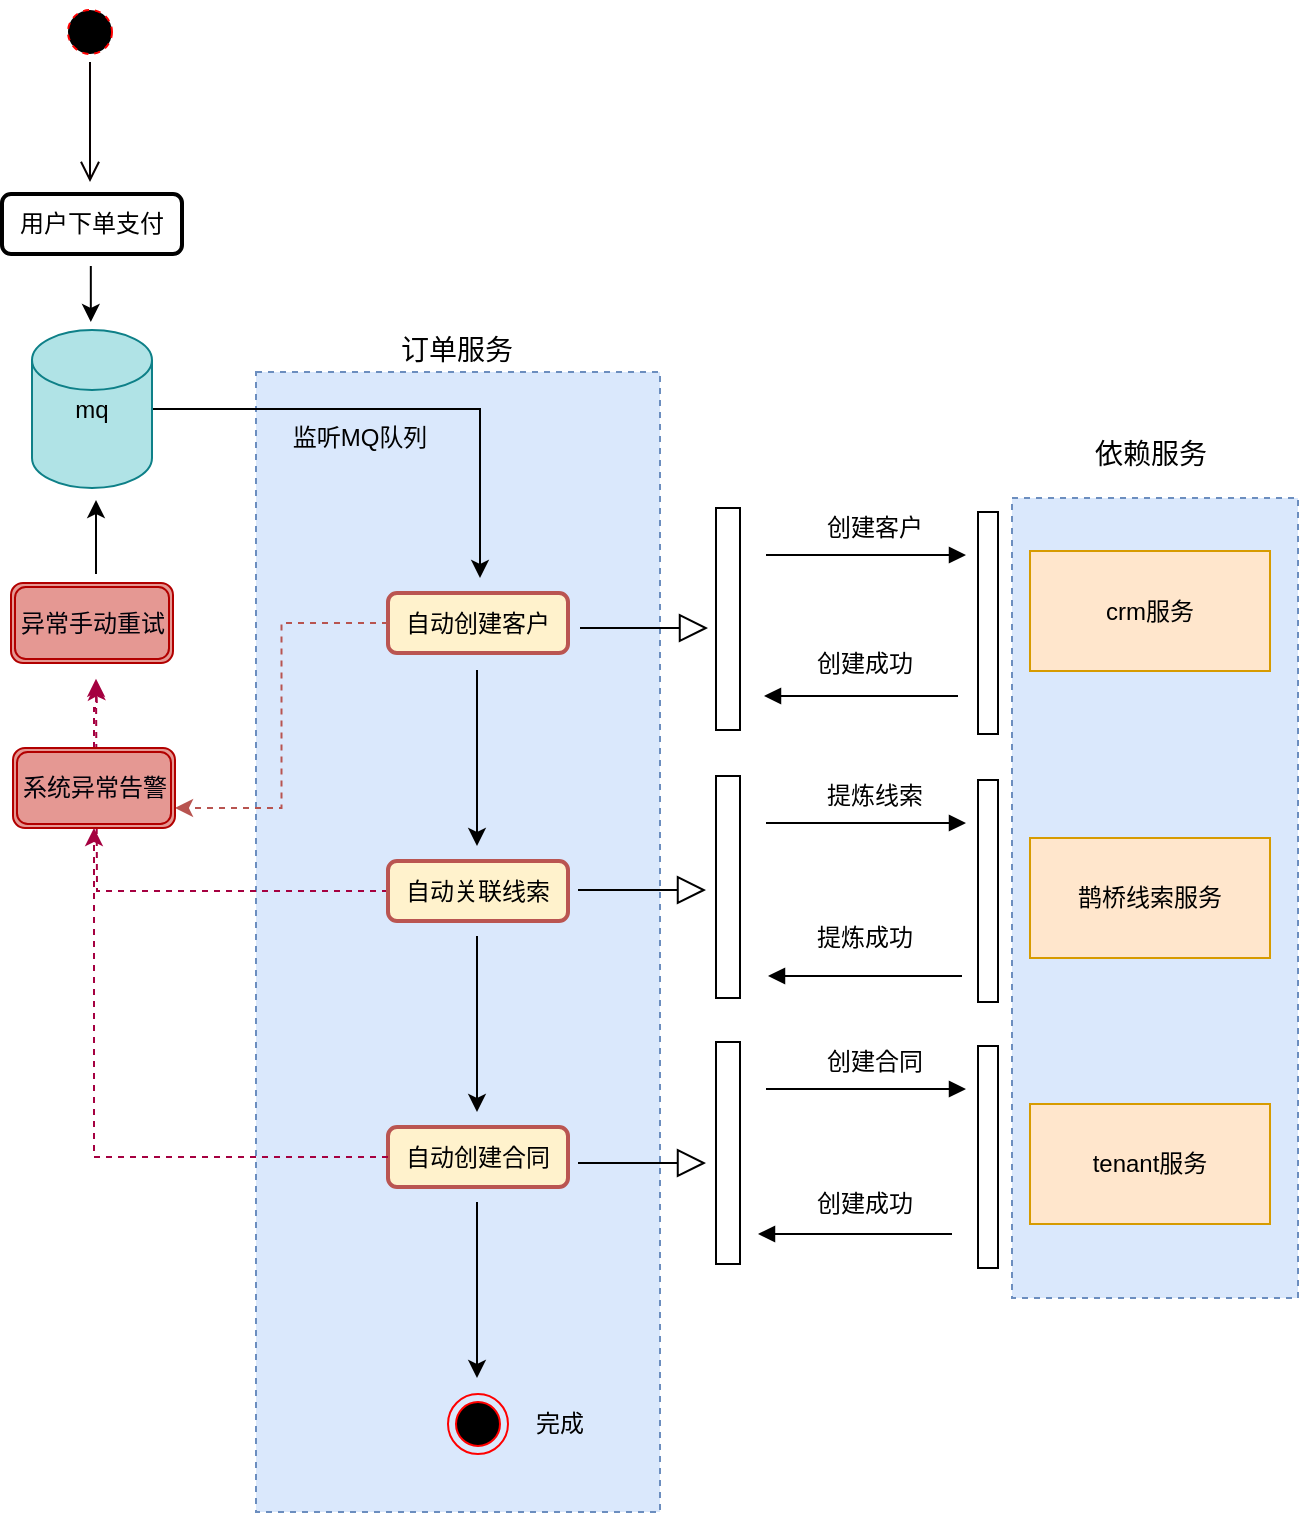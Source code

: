 <mxfile version="13.6.6" type="github">
  <diagram id="7oT5lwHuUuCAwO_ohCAr" name="Page-1">
    <mxGraphModel dx="1422" dy="1194" grid="0" gridSize="10" guides="1" tooltips="1" connect="1" arrows="1" fold="1" page="0" pageScale="1" pageWidth="827" pageHeight="1169" background="#FFFFFF" math="0" shadow="0">
      <root>
        <mxCell id="0" />
        <mxCell id="1" parent="0" />
        <mxCell id="YVtjU-B46bmxan-KiCD_-102" value="" style="rounded=0;whiteSpace=wrap;html=1;shadow=0;glass=0;dashed=1;sketch=0;fillColor=#dae8fc;strokeColor=#6c8ebf;" parent="1" vertex="1">
          <mxGeometry x="664" y="98" width="143" height="400" as="geometry" />
        </mxCell>
        <mxCell id="YVtjU-B46bmxan-KiCD_-9" value="" style="rounded=0;whiteSpace=wrap;html=1;shadow=0;glass=0;dashed=1;sketch=0;fillColor=#dae8fc;strokeColor=#6c8ebf;" parent="1" vertex="1">
          <mxGeometry x="286" y="35" width="202" height="570" as="geometry" />
        </mxCell>
        <mxCell id="FHKA4hlsGY9Cx_DIm3Lq-1" value="用户下单支付" style="rounded=1;whiteSpace=wrap;html=1;strokeWidth=2;" parent="1" vertex="1">
          <mxGeometry x="159" y="-54" width="90" height="30" as="geometry" />
        </mxCell>
        <mxCell id="YVtjU-B46bmxan-KiCD_-2" value="" style="endArrow=classic;html=1;entryX=0.5;entryY=0;entryDx=0;entryDy=0;" parent="1" edge="1">
          <mxGeometry width="50" height="50" relative="1" as="geometry">
            <mxPoint x="203.41" y="-18" as="sourcePoint" />
            <mxPoint x="203.41" y="10" as="targetPoint" />
          </mxGeometry>
        </mxCell>
        <mxCell id="YVtjU-B46bmxan-KiCD_-93" style="edgeStyle=orthogonalEdgeStyle;rounded=0;orthogonalLoop=1;jettySize=auto;html=1;" parent="1" source="YVtjU-B46bmxan-KiCD_-4" edge="1">
          <mxGeometry relative="1" as="geometry">
            <mxPoint x="398" y="138" as="targetPoint" />
            <Array as="points">
              <mxPoint x="398" y="54" />
            </Array>
          </mxGeometry>
        </mxCell>
        <mxCell id="YVtjU-B46bmxan-KiCD_-4" value="mq" style="shape=cylinder2;whiteSpace=wrap;html=1;boundedLbl=1;backgroundOutline=1;size=15;fillColor=#b0e3e6;strokeColor=#0e8088;" parent="1" vertex="1">
          <mxGeometry x="174" y="14" width="60" height="79" as="geometry" />
        </mxCell>
        <mxCell id="YVtjU-B46bmxan-KiCD_-122" style="edgeStyle=orthogonalEdgeStyle;rounded=0;orthogonalLoop=1;jettySize=auto;html=1;dashed=1;fillColor=#f8cecc;strokeColor=#b85450;entryX=1;entryY=0.75;entryDx=0;entryDy=0;" parent="1" source="YVtjU-B46bmxan-KiCD_-5" target="YVtjU-B46bmxan-KiCD_-124" edge="1">
          <mxGeometry relative="1" as="geometry">
            <mxPoint x="252.118" y="160.5" as="targetPoint" />
          </mxGeometry>
        </mxCell>
        <mxCell id="YVtjU-B46bmxan-KiCD_-5" value="自动创建客户" style="rounded=1;whiteSpace=wrap;html=1;fillColor=#fff2cc;strokeWidth=2;strokeColor=#BA5551;" parent="1" vertex="1">
          <mxGeometry x="352" y="145.5" width="90" height="30" as="geometry" />
        </mxCell>
        <mxCell id="YVtjU-B46bmxan-KiCD_-10" value="监听MQ队列" style="text;html=1;strokeColor=none;fillColor=none;align=center;verticalAlign=middle;whiteSpace=wrap;rounded=0;shadow=0;glass=0;dashed=1;sketch=0;" parent="1" vertex="1">
          <mxGeometry x="288" y="58" width="100" height="20" as="geometry" />
        </mxCell>
        <mxCell id="YVtjU-B46bmxan-KiCD_-14" value="" style="html=1;points=[];perimeter=orthogonalPerimeter;rounded=0;shadow=0;glass=0;sketch=0;fillColor=none;" parent="1" vertex="1">
          <mxGeometry x="516" y="103" width="12" height="111" as="geometry" />
        </mxCell>
        <mxCell id="YVtjU-B46bmxan-KiCD_-16" value="" style="html=1;points=[];perimeter=orthogonalPerimeter;rounded=0;shadow=0;glass=0;sketch=0;" parent="1" vertex="1">
          <mxGeometry x="647" y="105" width="10" height="111" as="geometry" />
        </mxCell>
        <mxCell id="YVtjU-B46bmxan-KiCD_-18" value="" style="endArrow=block;endFill=1;endSize=6;html=1;" parent="1" edge="1">
          <mxGeometry width="100" relative="1" as="geometry">
            <mxPoint x="541" y="126.5" as="sourcePoint" />
            <mxPoint x="641" y="126.5" as="targetPoint" />
          </mxGeometry>
        </mxCell>
        <mxCell id="YVtjU-B46bmxan-KiCD_-19" value="创建客户" style="text;html=1;strokeColor=none;fillColor=none;align=center;verticalAlign=middle;whiteSpace=wrap;rounded=0;shadow=0;glass=0;sketch=0;" parent="1" vertex="1">
          <mxGeometry x="570" y="103" width="51" height="20" as="geometry" />
        </mxCell>
        <mxCell id="YVtjU-B46bmxan-KiCD_-20" value="" style="endArrow=block;endFill=1;endSize=6;html=1;" parent="1" edge="1">
          <mxGeometry width="100" relative="1" as="geometry">
            <mxPoint x="637" y="197" as="sourcePoint" />
            <mxPoint x="540" y="197" as="targetPoint" />
          </mxGeometry>
        </mxCell>
        <mxCell id="YVtjU-B46bmxan-KiCD_-21" value="&lt;font style=&quot;font-size: 14px&quot;&gt;订单服务&lt;/font&gt;" style="text;html=1;align=center;verticalAlign=middle;resizable=0;points=[];autosize=1;" parent="1" vertex="1">
          <mxGeometry x="353" y="14" width="66" height="19" as="geometry" />
        </mxCell>
        <mxCell id="YVtjU-B46bmxan-KiCD_-24" value="crm服务" style="rounded=0;whiteSpace=wrap;html=1;shadow=0;glass=0;sketch=0;fillColor=#ffe6cc;strokeColor=#d79b00;" parent="1" vertex="1">
          <mxGeometry x="673" y="124.5" width="120" height="60" as="geometry" />
        </mxCell>
        <mxCell id="YVtjU-B46bmxan-KiCD_-27" value="创建成功" style="text;html=1;strokeColor=none;fillColor=none;align=center;verticalAlign=middle;whiteSpace=wrap;rounded=0;shadow=0;glass=0;sketch=0;" parent="1" vertex="1">
          <mxGeometry x="565" y="171" width="51" height="20" as="geometry" />
        </mxCell>
        <mxCell id="YVtjU-B46bmxan-KiCD_-29" value="&lt;font style=&quot;font-size: 14px&quot;&gt;依赖服务&lt;/font&gt;" style="text;html=1;align=center;verticalAlign=middle;resizable=0;points=[];autosize=1;" parent="1" vertex="1">
          <mxGeometry x="700" y="66" width="66" height="19" as="geometry" />
        </mxCell>
        <mxCell id="YVtjU-B46bmxan-KiCD_-121" style="edgeStyle=orthogonalEdgeStyle;rounded=0;orthogonalLoop=1;jettySize=auto;html=1;dashed=1;fillColor=#d80073;strokeColor=#A50040;" parent="1" source="YVtjU-B46bmxan-KiCD_-52" edge="1">
          <mxGeometry relative="1" as="geometry">
            <mxPoint x="206.0" y="188.353" as="targetPoint" />
          </mxGeometry>
        </mxCell>
        <mxCell id="YVtjU-B46bmxan-KiCD_-52" value="自动关联线索" style="rounded=1;whiteSpace=wrap;html=1;fillColor=#fff2cc;strokeWidth=2;strokeColor=#BA5551;" parent="1" vertex="1">
          <mxGeometry x="352" y="279.5" width="90" height="30" as="geometry" />
        </mxCell>
        <mxCell id="YVtjU-B46bmxan-KiCD_-53" value="" style="html=1;points=[];perimeter=orthogonalPerimeter;rounded=0;shadow=0;glass=0;sketch=0;" parent="1" vertex="1">
          <mxGeometry x="516" y="237" width="12" height="111" as="geometry" />
        </mxCell>
        <mxCell id="YVtjU-B46bmxan-KiCD_-54" value="" style="html=1;points=[];perimeter=orthogonalPerimeter;rounded=0;shadow=0;glass=0;sketch=0;" parent="1" vertex="1">
          <mxGeometry x="647" y="239" width="10" height="111" as="geometry" />
        </mxCell>
        <mxCell id="YVtjU-B46bmxan-KiCD_-55" value="" style="endArrow=block;endFill=1;endSize=6;html=1;" parent="1" edge="1">
          <mxGeometry width="100" relative="1" as="geometry">
            <mxPoint x="541" y="260.5" as="sourcePoint" />
            <mxPoint x="641" y="260.5" as="targetPoint" />
          </mxGeometry>
        </mxCell>
        <mxCell id="YVtjU-B46bmxan-KiCD_-56" value="提炼线索" style="text;html=1;strokeColor=none;fillColor=none;align=center;verticalAlign=middle;whiteSpace=wrap;rounded=0;shadow=0;glass=0;sketch=0;" parent="1" vertex="1">
          <mxGeometry x="570" y="237" width="51" height="20" as="geometry" />
        </mxCell>
        <mxCell id="YVtjU-B46bmxan-KiCD_-59" value="鹊桥线索服务" style="rounded=0;whiteSpace=wrap;html=1;shadow=0;glass=0;sketch=0;fillColor=#ffe6cc;strokeColor=#d79b00;" parent="1" vertex="1">
          <mxGeometry x="673" y="268" width="120" height="60" as="geometry" />
        </mxCell>
        <mxCell id="YVtjU-B46bmxan-KiCD_-60" value="提炼成功" style="text;html=1;strokeColor=none;fillColor=none;align=center;verticalAlign=middle;whiteSpace=wrap;rounded=0;shadow=0;glass=0;sketch=0;" parent="1" vertex="1">
          <mxGeometry x="565" y="308" width="51" height="20" as="geometry" />
        </mxCell>
        <mxCell id="YVtjU-B46bmxan-KiCD_-62" value="" style="endArrow=classic;html=1;" parent="1" edge="1">
          <mxGeometry width="50" height="50" relative="1" as="geometry">
            <mxPoint x="396.5" y="184" as="sourcePoint" />
            <mxPoint x="396.5" y="272" as="targetPoint" />
          </mxGeometry>
        </mxCell>
        <mxCell id="YVtjU-B46bmxan-KiCD_-123" style="edgeStyle=orthogonalEdgeStyle;rounded=0;orthogonalLoop=1;jettySize=auto;html=1;dashed=1;fillColor=#d80073;strokeColor=#A50040;" parent="1" source="YVtjU-B46bmxan-KiCD_-124" edge="1">
          <mxGeometry relative="1" as="geometry">
            <mxPoint x="206.0" y="190.235" as="targetPoint" />
          </mxGeometry>
        </mxCell>
        <mxCell id="YVtjU-B46bmxan-KiCD_-64" value="自动创建合同" style="rounded=1;whiteSpace=wrap;html=1;fillColor=#fff2cc;strokeWidth=2;strokeColor=#BA5551;" parent="1" vertex="1">
          <mxGeometry x="352" y="412.5" width="90" height="30" as="geometry" />
        </mxCell>
        <mxCell id="YVtjU-B46bmxan-KiCD_-65" value="" style="html=1;points=[];perimeter=orthogonalPerimeter;rounded=0;shadow=0;glass=0;sketch=0;" parent="1" vertex="1">
          <mxGeometry x="516" y="370" width="12" height="111" as="geometry" />
        </mxCell>
        <mxCell id="YVtjU-B46bmxan-KiCD_-66" value="" style="html=1;points=[];perimeter=orthogonalPerimeter;rounded=0;shadow=0;glass=0;sketch=0;" parent="1" vertex="1">
          <mxGeometry x="647" y="372" width="10" height="111" as="geometry" />
        </mxCell>
        <mxCell id="YVtjU-B46bmxan-KiCD_-67" value="" style="endArrow=block;endFill=1;endSize=6;html=1;" parent="1" edge="1">
          <mxGeometry width="100" relative="1" as="geometry">
            <mxPoint x="541" y="393.5" as="sourcePoint" />
            <mxPoint x="641" y="393.5" as="targetPoint" />
          </mxGeometry>
        </mxCell>
        <mxCell id="YVtjU-B46bmxan-KiCD_-68" value="创建合同" style="text;html=1;strokeColor=none;fillColor=none;align=center;verticalAlign=middle;whiteSpace=wrap;rounded=0;shadow=0;glass=0;sketch=0;" parent="1" vertex="1">
          <mxGeometry x="570" y="370" width="51" height="20" as="geometry" />
        </mxCell>
        <mxCell id="YVtjU-B46bmxan-KiCD_-70" value="tenant服务" style="rounded=0;whiteSpace=wrap;html=1;shadow=0;glass=0;sketch=0;fillColor=#ffe6cc;strokeColor=#d79b00;" parent="1" vertex="1">
          <mxGeometry x="673" y="401" width="120" height="60" as="geometry" />
        </mxCell>
        <mxCell id="YVtjU-B46bmxan-KiCD_-71" value="创建成功" style="text;html=1;strokeColor=none;fillColor=none;align=center;verticalAlign=middle;whiteSpace=wrap;rounded=0;shadow=0;glass=0;sketch=0;" parent="1" vertex="1">
          <mxGeometry x="565" y="441" width="51" height="20" as="geometry" />
        </mxCell>
        <mxCell id="YVtjU-B46bmxan-KiCD_-85" value="" style="endArrow=classic;html=1;" parent="1" edge="1">
          <mxGeometry width="50" height="50" relative="1" as="geometry">
            <mxPoint x="396.5" y="317" as="sourcePoint" />
            <mxPoint x="396.5" y="405" as="targetPoint" />
          </mxGeometry>
        </mxCell>
        <mxCell id="YVtjU-B46bmxan-KiCD_-86" value="" style="endArrow=classic;html=1;" parent="1" edge="1">
          <mxGeometry width="50" height="50" relative="1" as="geometry">
            <mxPoint x="396.5" y="450" as="sourcePoint" />
            <mxPoint x="396.5" y="538" as="targetPoint" />
          </mxGeometry>
        </mxCell>
        <mxCell id="YVtjU-B46bmxan-KiCD_-87" value="" style="endArrow=block;endFill=1;endSize=6;html=1;" parent="1" edge="1">
          <mxGeometry width="100" relative="1" as="geometry">
            <mxPoint x="639" y="337" as="sourcePoint" />
            <mxPoint x="542" y="337" as="targetPoint" />
          </mxGeometry>
        </mxCell>
        <mxCell id="YVtjU-B46bmxan-KiCD_-88" value="" style="endArrow=block;endFill=1;endSize=6;html=1;" parent="1" edge="1">
          <mxGeometry width="100" relative="1" as="geometry">
            <mxPoint x="634" y="466" as="sourcePoint" />
            <mxPoint x="537" y="466" as="targetPoint" />
          </mxGeometry>
        </mxCell>
        <mxCell id="YVtjU-B46bmxan-KiCD_-98" value="" style="endArrow=block;endFill=0;endSize=12;html=1;" parent="1" edge="1">
          <mxGeometry width="160" relative="1" as="geometry">
            <mxPoint x="448" y="163" as="sourcePoint" />
            <mxPoint x="512" y="163" as="targetPoint" />
          </mxGeometry>
        </mxCell>
        <mxCell id="YVtjU-B46bmxan-KiCD_-99" value="" style="endArrow=block;endFill=0;endSize=12;html=1;" parent="1" edge="1">
          <mxGeometry width="160" relative="1" as="geometry">
            <mxPoint x="447" y="294" as="sourcePoint" />
            <mxPoint x="511" y="294" as="targetPoint" />
          </mxGeometry>
        </mxCell>
        <mxCell id="YVtjU-B46bmxan-KiCD_-100" value="" style="endArrow=block;endFill=0;endSize=12;html=1;" parent="1" edge="1">
          <mxGeometry width="160" relative="1" as="geometry">
            <mxPoint x="447" y="430.5" as="sourcePoint" />
            <mxPoint x="511" y="430.5" as="targetPoint" />
          </mxGeometry>
        </mxCell>
        <mxCell id="YVtjU-B46bmxan-KiCD_-101" value="" style="ellipse;html=1;shape=endState;fillColor=#000000;strokeColor=#ff0000;rounded=0;shadow=0;glass=0;sketch=0;" parent="1" vertex="1">
          <mxGeometry x="382" y="546" width="30" height="30" as="geometry" />
        </mxCell>
        <mxCell id="YVtjU-B46bmxan-KiCD_-106" value="&lt;font color=&quot;#02020a&quot;&gt;异常手动重试&lt;/font&gt;" style="shape=ext;double=1;rounded=1;whiteSpace=wrap;html=1;shadow=0;glass=0;sketch=0;strokeColor=#B20000;fontColor=#ffffff;fillColor=#E59893;" parent="1" vertex="1">
          <mxGeometry x="163.5" y="140.5" width="81" height="40" as="geometry" />
        </mxCell>
        <mxCell id="YVtjU-B46bmxan-KiCD_-112" value="" style="ellipse;html=1;shape=startState;fillColor=#000000;strokeColor=#ff0000;rounded=0;shadow=0;glass=0;dashed=1;sketch=0;" parent="1" vertex="1">
          <mxGeometry x="188" y="-150" width="30" height="30" as="geometry" />
        </mxCell>
        <mxCell id="YVtjU-B46bmxan-KiCD_-113" value="" style="edgeStyle=orthogonalEdgeStyle;html=1;verticalAlign=bottom;endArrow=open;endSize=8;strokeColor=#080000;" parent="1" source="YVtjU-B46bmxan-KiCD_-112" edge="1">
          <mxGeometry relative="1" as="geometry">
            <mxPoint x="203" y="-60" as="targetPoint" />
          </mxGeometry>
        </mxCell>
        <mxCell id="YVtjU-B46bmxan-KiCD_-116" value="" style="endArrow=classic;html=1;" parent="1" edge="1">
          <mxGeometry width="50" height="50" relative="1" as="geometry">
            <mxPoint x="206" y="136" as="sourcePoint" />
            <mxPoint x="206" y="99" as="targetPoint" />
          </mxGeometry>
        </mxCell>
        <mxCell id="YVtjU-B46bmxan-KiCD_-124" value="&lt;font color=&quot;#02020a&quot;&gt;系统异常告警&lt;/font&gt;" style="shape=ext;double=1;rounded=1;whiteSpace=wrap;html=1;shadow=0;glass=0;sketch=0;strokeColor=#B20000;fontColor=#ffffff;fillColor=#E59893;" parent="1" vertex="1">
          <mxGeometry x="164.5" y="223" width="81" height="40" as="geometry" />
        </mxCell>
        <mxCell id="YVtjU-B46bmxan-KiCD_-125" style="edgeStyle=orthogonalEdgeStyle;rounded=0;orthogonalLoop=1;jettySize=auto;html=1;dashed=1;fillColor=#d80073;strokeColor=#A50040;" parent="1" source="YVtjU-B46bmxan-KiCD_-64" target="YVtjU-B46bmxan-KiCD_-124" edge="1">
          <mxGeometry relative="1" as="geometry">
            <mxPoint x="206.0" y="190.235" as="targetPoint" />
            <mxPoint x="352" y="427.529" as="sourcePoint" />
          </mxGeometry>
        </mxCell>
        <mxCell id="YVtjU-B46bmxan-KiCD_-127" value="完成" style="text;html=1;strokeColor=none;fillColor=none;align=center;verticalAlign=middle;whiteSpace=wrap;rounded=0;shadow=0;glass=0;sketch=0;" parent="1" vertex="1">
          <mxGeometry x="418" y="551" width="40" height="20" as="geometry" />
        </mxCell>
      </root>
    </mxGraphModel>
  </diagram>
</mxfile>
